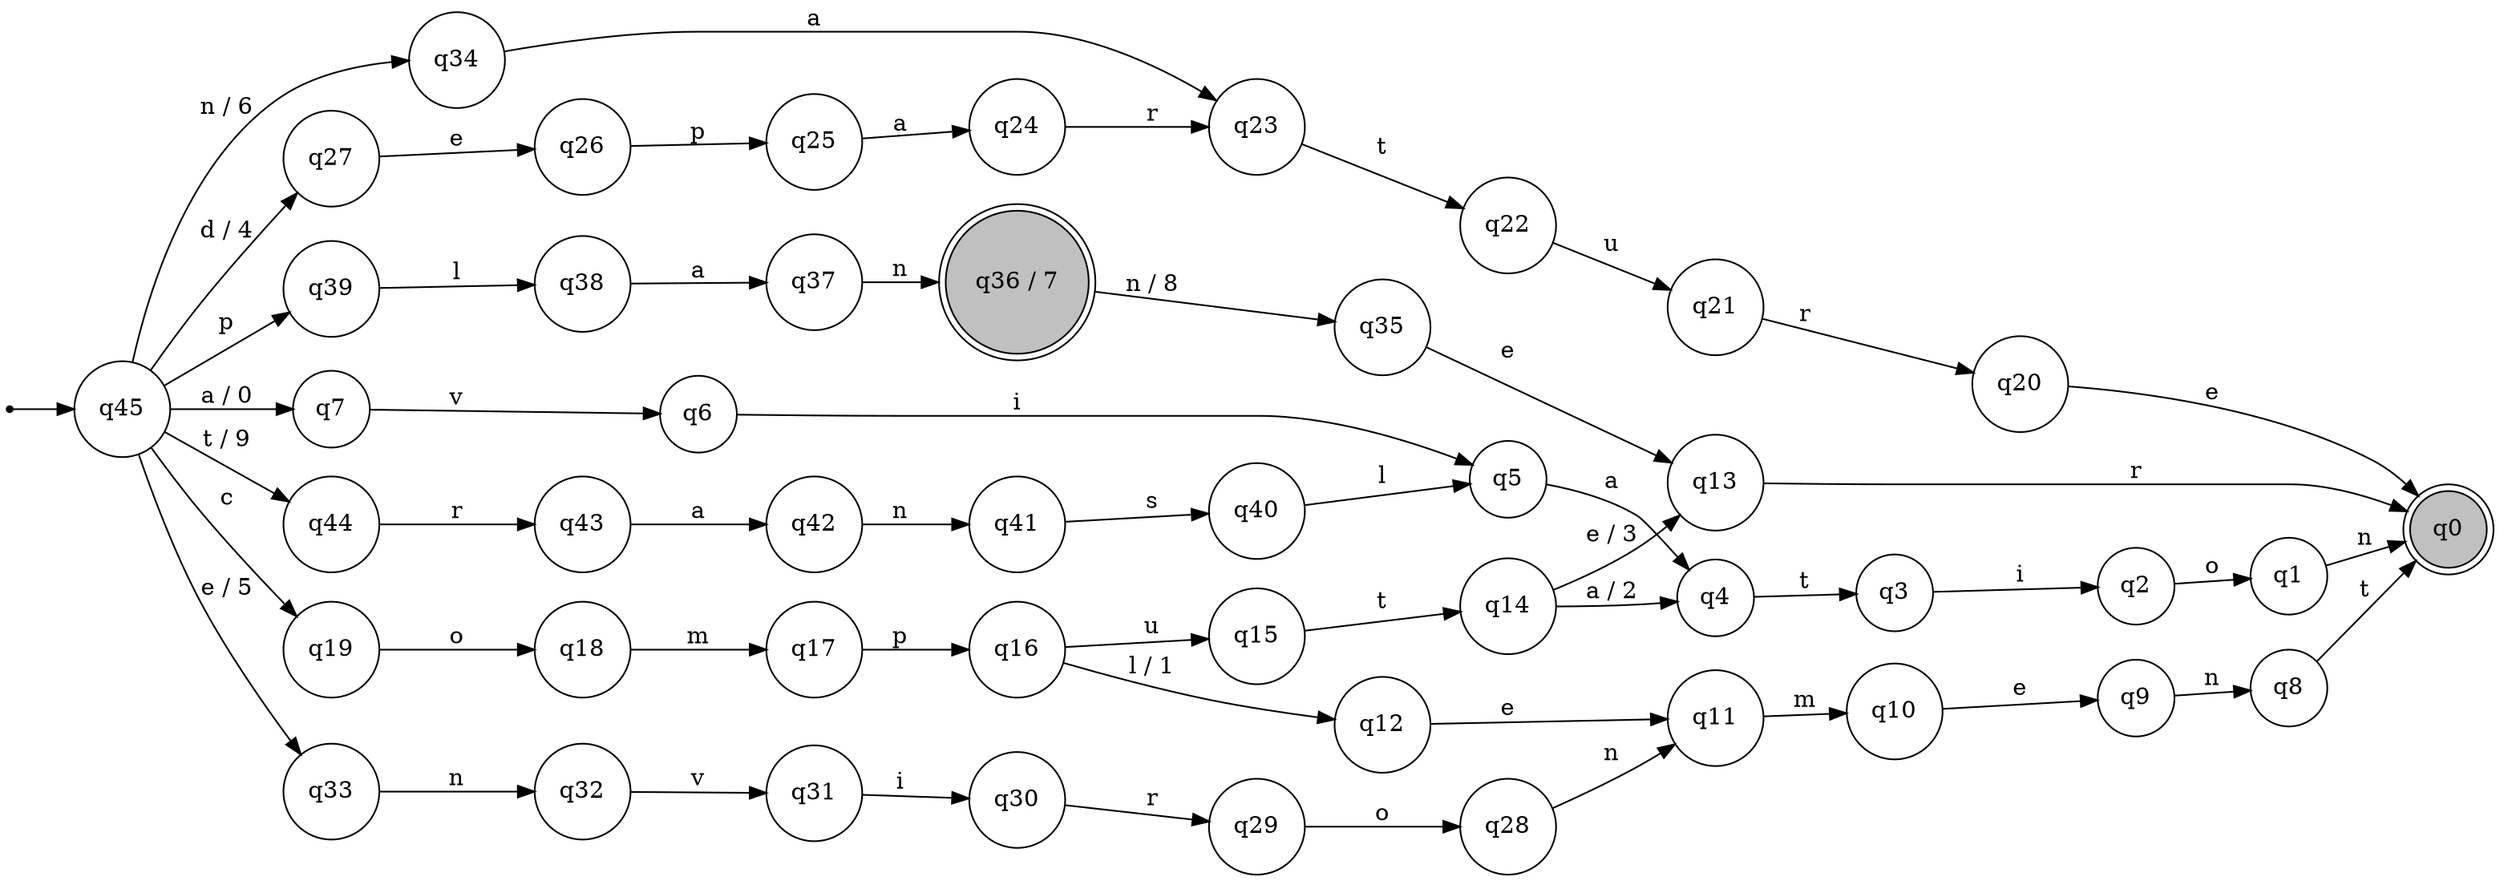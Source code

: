 digraph G {
rankdir=LR;
charset="utf8";
node [shape=circle];
ini [shape=point];
ini -> q45;
	q44 [label="q44"];
	q40 [label="q40"];
	q39 [label="q39"];
	q38 [label="q38"];
	q37 [label="q37"];
	q42 [label="q42"];
	q36 [label="q36 / 7"];
	q36 [shape=doublecircle];
	q36 [style=filled fillcolor=gray];
	q35 [label="q35"];
	q34 [label="q34"];
	q32 [label="q32"];
	q31 [label="q31"];
	q9 [label="q9"];
	q0 [label="q0"];
	q0 [shape=doublecircle];
	q0 [style=filled fillcolor=gray];
	q10 [label="q10"];
	q2 [label="q2"];
	q8 [label="q8"];
	q45 [label="q45"];
	q41 [label="q41"];
	q7 [label="q7"];
	q6 [label="q6"];
	q11 [label="q11"];
	q12 [label="q12"];
	q23 [label="q23"];
	q5 [label="q5"];
	q22 [label="q22"];
	q3 [label="q3"];
	q17 [label="q17"];
	q27 [label="q27"];
	q43 [label="q43"];
	q1 [label="q1"];
	q26 [label="q26"];
	q13 [label="q13"];
	q14 [label="q14"];
	q30 [label="q30"];
	q15 [label="q15"];
	q33 [label="q33"];
	q25 [label="q25"];
	q16 [label="q16"];
	q18 [label="q18"];
	q20 [label="q20"];
	q29 [label="q29"];
	q19 [label="q19"];
	q21 [label="q21"];
	q4 [label="q4"];
	q24 [label="q24"];
	q28 [label="q28"];
	q44 -> q43 [label="r"];
	q40 -> q5 [label="l"];
	q39 -> q38 [label="l"];
	q38 -> q37 [label="a"];
	q37 -> q36 [label="n"];
	q42 -> q41 [label="n"];
	q36 -> q35 [label="n / 8"];
	q35 -> q13 [label="e"];
	q34 -> q23 [label="a"];
	q32 -> q31 [label="v"];
	q31 -> q30 [label="i"];
	q9 -> q8 [label="n"];
	q10 -> q9 [label="e"];
	q2 -> q1 [label="o"];
	q8 -> q0 [label="t"];
	q45 -> q7 [label="a / 0"];
	q45 -> q19 [label="c"];
	q45 -> q27 [label="d / 4"];
	q45 -> q33 [label="e / 5"];
	q45 -> q34 [label="n / 6"];
	q45 -> q39 [label="p"];
	q45 -> q44 [label="t / 9"];
	q41 -> q40 [label="s"];
	q7 -> q6 [label="v"];
	q6 -> q5 [label="i"];
	q11 -> q10 [label="m"];
	q12 -> q11 [label="e"];
	q23 -> q22 [label="t"];
	q5 -> q4 [label="a"];
	q22 -> q21 [label="u"];
	q3 -> q2 [label="i"];
	q17 -> q16 [label="p"];
	q27 -> q26 [label="e"];
	q43 -> q42 [label="a"];
	q1 -> q0 [label="n"];
	q26 -> q25 [label="p"];
	q13 -> q0 [label="r"];
	q14 -> q4 [label="a / 2"];
	q14 -> q13 [label="e / 3"];
	q30 -> q29 [label="r"];
	q15 -> q14 [label="t"];
	q33 -> q32 [label="n"];
	q25 -> q24 [label="a"];
	q16 -> q12 [label="l / 1"];
	q16 -> q15 [label="u"];
	q18 -> q17 [label="m"];
	q20 -> q0 [label="e"];
	q29 -> q28 [label="o"];
	q19 -> q18 [label="o"];
	q21 -> q20 [label="r"];
	q4 -> q3 [label="t"];
	q24 -> q23 [label="r"];
	q28 -> q11 [label="n"];
}
